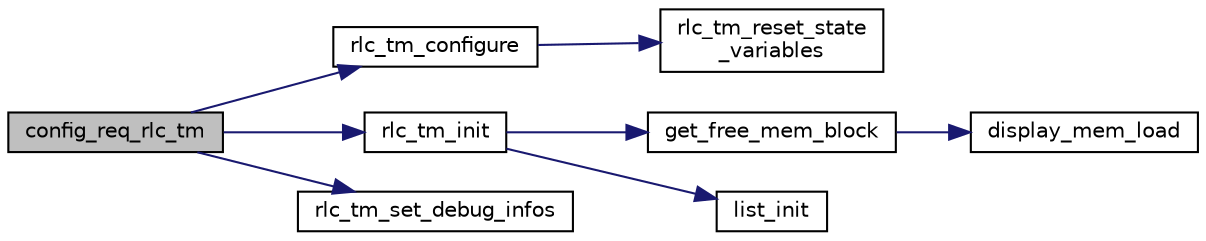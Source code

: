 digraph "config_req_rlc_tm"
{
 // LATEX_PDF_SIZE
  edge [fontname="Helvetica",fontsize="10",labelfontname="Helvetica",labelfontsize="10"];
  node [fontname="Helvetica",fontsize="10",shape=record];
  rankdir="LR";
  Node1 [label="config_req_rlc_tm",height=0.2,width=0.4,color="black", fillcolor="grey75", style="filled", fontcolor="black",tooltip=" "];
  Node1 -> Node2 [color="midnightblue",fontsize="10",style="solid",fontname="Helvetica"];
  Node2 [label="rlc_tm_configure",height=0.2,width=0.4,color="black", fillcolor="white", style="filled",URL="$group__em.html#ga6549984f8a95798b30b05bdb89c2287d",tooltip="Configure RLC TM protocol parameters."];
  Node2 -> Node3 [color="midnightblue",fontsize="10",style="solid",fontname="Helvetica"];
  Node3 [label="rlc_tm_reset_state\l_variables",height=0.2,width=0.4,color="black", fillcolor="white", style="filled",URL="$rlc__tm__init_8c.html#a6ccb4967a5e5fb611530d7161fa2b8f7",tooltip=" "];
  Node1 -> Node4 [color="midnightblue",fontsize="10",style="solid",fontname="Helvetica"];
  Node4 [label="rlc_tm_init",height=0.2,width=0.4,color="black", fillcolor="white", style="filled",URL="$group__em.html#ga352e09f8ba5d06b185f329ead794f547",tooltip="Initialize a RLC TM protocol instance, initialize all variables, lists, allocate buffers for making t..."];
  Node4 -> Node5 [color="midnightblue",fontsize="10",style="solid",fontname="Helvetica"];
  Node5 [label="get_free_mem_block",height=0.2,width=0.4,color="black", fillcolor="white", style="filled",URL="$mem__block_8c.html#aa6649c5f31ce28f70a1a7352eb41de46",tooltip=" "];
  Node5 -> Node6 [color="midnightblue",fontsize="10",style="solid",fontname="Helvetica"];
  Node6 [label="display_mem_load",height=0.2,width=0.4,color="black", fillcolor="white", style="filled",URL="$mem__block_8c.html#aad2e600dac4df19ae63b1efe29405f59",tooltip=" "];
  Node4 -> Node7 [color="midnightblue",fontsize="10",style="solid",fontname="Helvetica"];
  Node7 [label="list_init",height=0.2,width=0.4,color="black", fillcolor="white", style="filled",URL="$list_8c.html#a896782f4f794d085242b80e09bbc91dd",tooltip=" "];
  Node1 -> Node8 [color="midnightblue",fontsize="10",style="solid",fontname="Helvetica"];
  Node8 [label="rlc_tm_set_debug_infos",height=0.2,width=0.4,color="black", fillcolor="white", style="filled",URL="$group__em.html#gaabcec755feb3f6cc9785012785102348",tooltip=" "];
}
